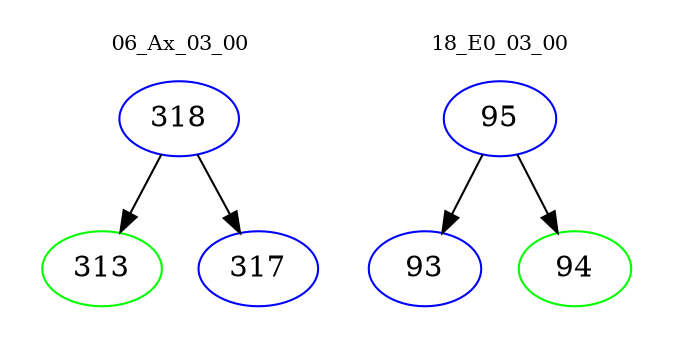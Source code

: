 digraph{
subgraph cluster_0 {
color = white
label = "06_Ax_03_00";
fontsize=10;
T0_318 [label="318", color="blue"]
T0_318 -> T0_313 [color="black"]
T0_313 [label="313", color="green"]
T0_318 -> T0_317 [color="black"]
T0_317 [label="317", color="blue"]
}
subgraph cluster_1 {
color = white
label = "18_E0_03_00";
fontsize=10;
T1_95 [label="95", color="blue"]
T1_95 -> T1_93 [color="black"]
T1_93 [label="93", color="blue"]
T1_95 -> T1_94 [color="black"]
T1_94 [label="94", color="green"]
}
}
